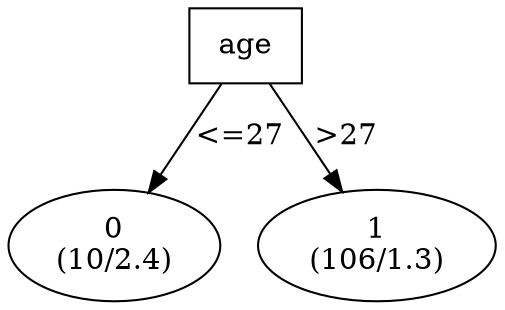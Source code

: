 digraph YaDT {
n0 [ shape=box, label="age\n"]
n0 -> n1 [label="<=27"]
n1 [ shape=ellipse, label="0\n(10/2.4)"]
n0 -> n2 [label=">27"]
n2 [ shape=ellipse, label="1\n(106/1.3)"]
}
